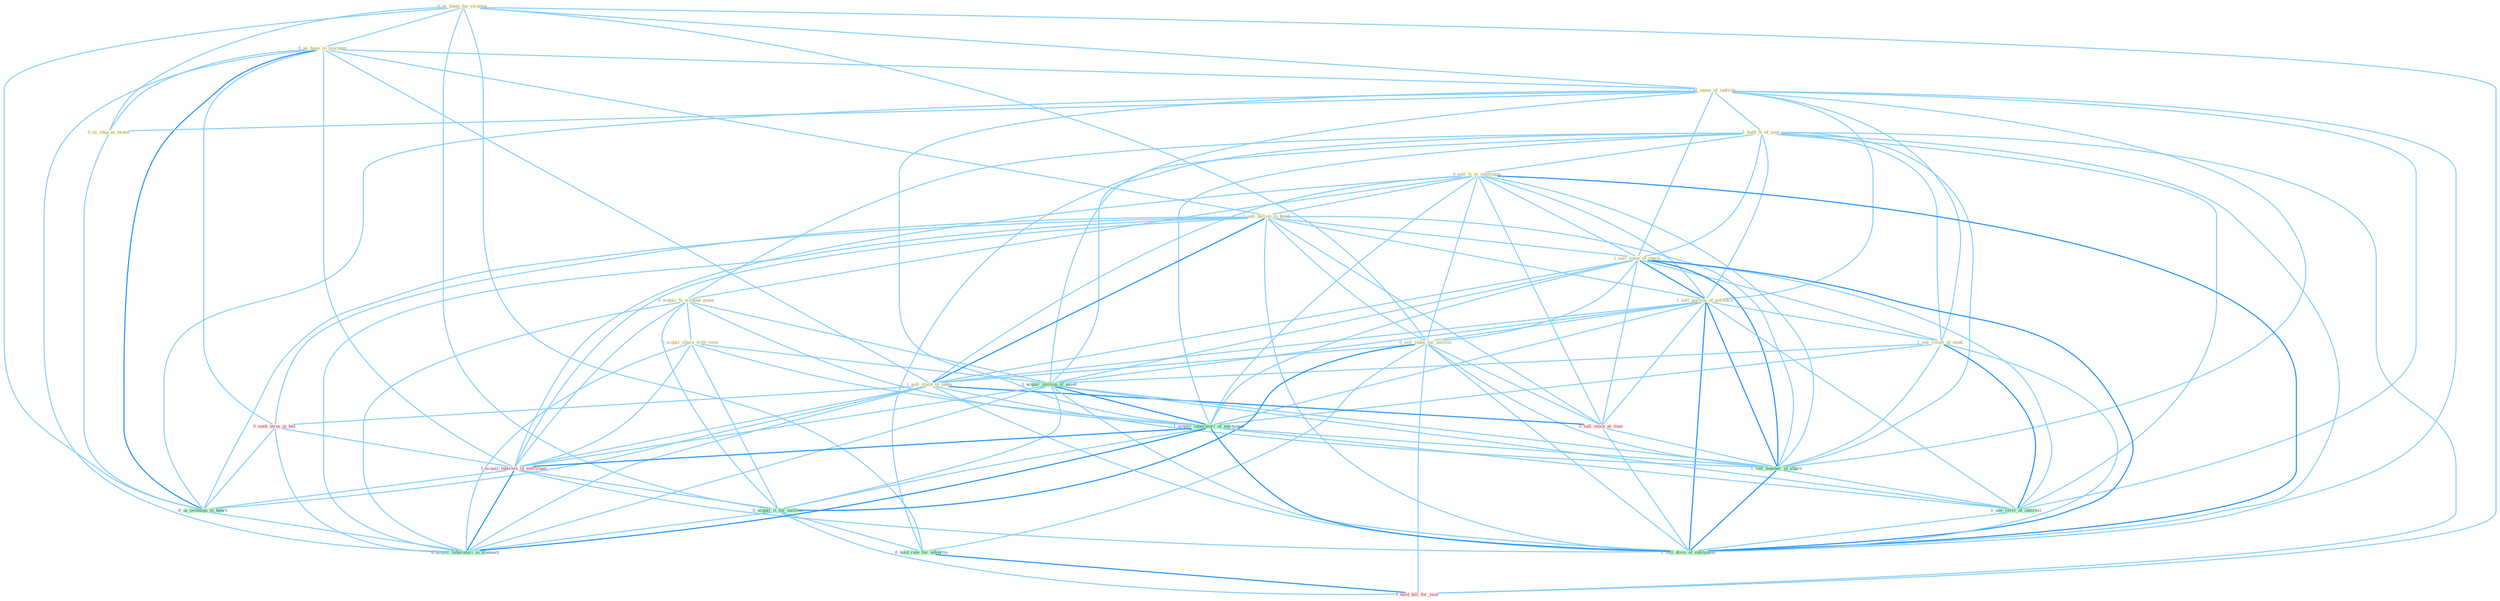 Graph G{ 
    node
    [shape=polygon,style=filled,width=.5,height=.06,color="#BDFCC9",fixedsize=true,fontsize=4,
    fontcolor="#2f4f4f"];
    {node
    [color="#ffffe0", fontcolor="#8b7d6b"] "0_us_them_for_strategi " "0_us_base_in_yearnum " "1_us_name_of_individu " "1_hold_%_of_seat " "0_sell_%_to_entitynam " "0_us_chip_as_brain " "1_sell_billion_in_bond " "1_sell_some_of_check " "1_sell_portion_of_portfolio " "1_see_result_of_studi " "0_sell_stake_for_million " "0_acquir_%_without_make " "0_acquir_share_with_view " "1_sell_stock_in_index "}
{node [color="#fff0f5", fontcolor="#b22222"] "0_seek_term_in_bid " "1_acquir_interest_in_entitynam " "0_sell_stock_at_time " "1_hold_bill_for_year "}
edge [color="#B0E2FF"];

	"0_us_them_for_strategi " -- "0_us_base_in_yearnum " [w="1", color="#87cefa" ];
	"0_us_them_for_strategi " -- "1_us_name_of_individu " [w="1", color="#87cefa" ];
	"0_us_them_for_strategi " -- "0_us_chip_as_brain " [w="1", color="#87cefa" ];
	"0_us_them_for_strategi " -- "0_sell_stake_for_million " [w="1", color="#87cefa" ];
	"0_us_them_for_strategi " -- "0_us_techniqu_in_heart " [w="1", color="#87cefa" ];
	"0_us_them_for_strategi " -- "0_acquir_it_for_million " [w="1", color="#87cefa" ];
	"0_us_them_for_strategi " -- "0_hold_rate_for_advertis " [w="1", color="#87cefa" ];
	"0_us_them_for_strategi " -- "1_hold_bill_for_year " [w="1", color="#87cefa" ];
	"0_us_base_in_yearnum " -- "1_us_name_of_individu " [w="1", color="#87cefa" ];
	"0_us_base_in_yearnum " -- "0_us_chip_as_brain " [w="1", color="#87cefa" ];
	"0_us_base_in_yearnum " -- "1_sell_billion_in_bond " [w="1", color="#87cefa" ];
	"0_us_base_in_yearnum " -- "1_sell_stock_in_index " [w="1", color="#87cefa" ];
	"0_us_base_in_yearnum " -- "0_seek_term_in_bid " [w="1", color="#87cefa" ];
	"0_us_base_in_yearnum " -- "1_acquir_interest_in_entitynam " [w="1", color="#87cefa" ];
	"0_us_base_in_yearnum " -- "0_us_techniqu_in_heart " [w="2", color="#1e90ff" , len=0.8];
	"0_us_base_in_yearnum " -- "0_acquir_laboratori_in_transact " [w="1", color="#87cefa" ];
	"1_us_name_of_individu " -- "1_hold_%_of_seat " [w="1", color="#87cefa" ];
	"1_us_name_of_individu " -- "0_us_chip_as_brain " [w="1", color="#87cefa" ];
	"1_us_name_of_individu " -- "1_sell_some_of_check " [w="1", color="#87cefa" ];
	"1_us_name_of_individu " -- "1_sell_portion_of_portfolio " [w="1", color="#87cefa" ];
	"1_us_name_of_individu " -- "1_see_result_of_studi " [w="1", color="#87cefa" ];
	"1_us_name_of_individu " -- "1_acquir_million_of_asset " [w="1", color="#87cefa" ];
	"1_us_name_of_individu " -- "1_acquir_laboratori_of_entitynam " [w="1", color="#87cefa" ];
	"1_us_name_of_individu " -- "0_us_techniqu_in_heart " [w="1", color="#87cefa" ];
	"1_us_name_of_individu " -- "1_sell_number_of_share " [w="1", color="#87cefa" ];
	"1_us_name_of_individu " -- "1_see_reviv_of_interest " [w="1", color="#87cefa" ];
	"1_us_name_of_individu " -- "1_sell_divis_of_entitynam " [w="1", color="#87cefa" ];
	"1_hold_%_of_seat " -- "0_sell_%_to_entitynam " [w="1", color="#87cefa" ];
	"1_hold_%_of_seat " -- "1_sell_some_of_check " [w="1", color="#87cefa" ];
	"1_hold_%_of_seat " -- "1_sell_portion_of_portfolio " [w="1", color="#87cefa" ];
	"1_hold_%_of_seat " -- "1_see_result_of_studi " [w="1", color="#87cefa" ];
	"1_hold_%_of_seat " -- "0_acquir_%_without_make " [w="1", color="#87cefa" ];
	"1_hold_%_of_seat " -- "1_acquir_million_of_asset " [w="1", color="#87cefa" ];
	"1_hold_%_of_seat " -- "1_acquir_laboratori_of_entitynam " [w="1", color="#87cefa" ];
	"1_hold_%_of_seat " -- "0_hold_rate_for_advertis " [w="1", color="#87cefa" ];
	"1_hold_%_of_seat " -- "1_sell_number_of_share " [w="1", color="#87cefa" ];
	"1_hold_%_of_seat " -- "1_see_reviv_of_interest " [w="1", color="#87cefa" ];
	"1_hold_%_of_seat " -- "1_hold_bill_for_year " [w="1", color="#87cefa" ];
	"1_hold_%_of_seat " -- "1_sell_divis_of_entitynam " [w="1", color="#87cefa" ];
	"0_sell_%_to_entitynam " -- "1_sell_billion_in_bond " [w="1", color="#87cefa" ];
	"0_sell_%_to_entitynam " -- "1_sell_some_of_check " [w="1", color="#87cefa" ];
	"0_sell_%_to_entitynam " -- "1_sell_portion_of_portfolio " [w="1", color="#87cefa" ];
	"0_sell_%_to_entitynam " -- "0_sell_stake_for_million " [w="1", color="#87cefa" ];
	"0_sell_%_to_entitynam " -- "0_acquir_%_without_make " [w="1", color="#87cefa" ];
	"0_sell_%_to_entitynam " -- "1_sell_stock_in_index " [w="1", color="#87cefa" ];
	"0_sell_%_to_entitynam " -- "1_acquir_laboratori_of_entitynam " [w="1", color="#87cefa" ];
	"0_sell_%_to_entitynam " -- "1_acquir_interest_in_entitynam " [w="1", color="#87cefa" ];
	"0_sell_%_to_entitynam " -- "0_sell_stock_at_time " [w="1", color="#87cefa" ];
	"0_sell_%_to_entitynam " -- "1_sell_number_of_share " [w="1", color="#87cefa" ];
	"0_sell_%_to_entitynam " -- "1_sell_divis_of_entitynam " [w="2", color="#1e90ff" , len=0.8];
	"0_us_chip_as_brain " -- "0_us_techniqu_in_heart " [w="1", color="#87cefa" ];
	"1_sell_billion_in_bond " -- "1_sell_some_of_check " [w="1", color="#87cefa" ];
	"1_sell_billion_in_bond " -- "1_sell_portion_of_portfolio " [w="1", color="#87cefa" ];
	"1_sell_billion_in_bond " -- "0_sell_stake_for_million " [w="1", color="#87cefa" ];
	"1_sell_billion_in_bond " -- "1_sell_stock_in_index " [w="2", color="#1e90ff" , len=0.8];
	"1_sell_billion_in_bond " -- "0_seek_term_in_bid " [w="1", color="#87cefa" ];
	"1_sell_billion_in_bond " -- "1_acquir_interest_in_entitynam " [w="1", color="#87cefa" ];
	"1_sell_billion_in_bond " -- "0_us_techniqu_in_heart " [w="1", color="#87cefa" ];
	"1_sell_billion_in_bond " -- "0_acquir_laboratori_in_transact " [w="1", color="#87cefa" ];
	"1_sell_billion_in_bond " -- "0_sell_stock_at_time " [w="1", color="#87cefa" ];
	"1_sell_billion_in_bond " -- "1_sell_number_of_share " [w="1", color="#87cefa" ];
	"1_sell_billion_in_bond " -- "1_sell_divis_of_entitynam " [w="1", color="#87cefa" ];
	"1_sell_some_of_check " -- "1_sell_portion_of_portfolio " [w="2", color="#1e90ff" , len=0.8];
	"1_sell_some_of_check " -- "1_see_result_of_studi " [w="1", color="#87cefa" ];
	"1_sell_some_of_check " -- "0_sell_stake_for_million " [w="1", color="#87cefa" ];
	"1_sell_some_of_check " -- "1_sell_stock_in_index " [w="1", color="#87cefa" ];
	"1_sell_some_of_check " -- "1_acquir_million_of_asset " [w="1", color="#87cefa" ];
	"1_sell_some_of_check " -- "1_acquir_laboratori_of_entitynam " [w="1", color="#87cefa" ];
	"1_sell_some_of_check " -- "0_sell_stock_at_time " [w="1", color="#87cefa" ];
	"1_sell_some_of_check " -- "1_sell_number_of_share " [w="2", color="#1e90ff" , len=0.8];
	"1_sell_some_of_check " -- "1_see_reviv_of_interest " [w="1", color="#87cefa" ];
	"1_sell_some_of_check " -- "1_sell_divis_of_entitynam " [w="2", color="#1e90ff" , len=0.8];
	"1_sell_portion_of_portfolio " -- "1_see_result_of_studi " [w="1", color="#87cefa" ];
	"1_sell_portion_of_portfolio " -- "0_sell_stake_for_million " [w="1", color="#87cefa" ];
	"1_sell_portion_of_portfolio " -- "1_sell_stock_in_index " [w="1", color="#87cefa" ];
	"1_sell_portion_of_portfolio " -- "1_acquir_million_of_asset " [w="1", color="#87cefa" ];
	"1_sell_portion_of_portfolio " -- "1_acquir_laboratori_of_entitynam " [w="1", color="#87cefa" ];
	"1_sell_portion_of_portfolio " -- "0_sell_stock_at_time " [w="1", color="#87cefa" ];
	"1_sell_portion_of_portfolio " -- "1_sell_number_of_share " [w="2", color="#1e90ff" , len=0.8];
	"1_sell_portion_of_portfolio " -- "1_see_reviv_of_interest " [w="1", color="#87cefa" ];
	"1_sell_portion_of_portfolio " -- "1_sell_divis_of_entitynam " [w="2", color="#1e90ff" , len=0.8];
	"1_see_result_of_studi " -- "1_acquir_million_of_asset " [w="1", color="#87cefa" ];
	"1_see_result_of_studi " -- "1_acquir_laboratori_of_entitynam " [w="1", color="#87cefa" ];
	"1_see_result_of_studi " -- "1_sell_number_of_share " [w="1", color="#87cefa" ];
	"1_see_result_of_studi " -- "1_see_reviv_of_interest " [w="2", color="#1e90ff" , len=0.8];
	"1_see_result_of_studi " -- "1_sell_divis_of_entitynam " [w="1", color="#87cefa" ];
	"0_sell_stake_for_million " -- "1_sell_stock_in_index " [w="1", color="#87cefa" ];
	"0_sell_stake_for_million " -- "0_acquir_it_for_million " [w="2", color="#1e90ff" , len=0.8];
	"0_sell_stake_for_million " -- "0_hold_rate_for_advertis " [w="1", color="#87cefa" ];
	"0_sell_stake_for_million " -- "0_sell_stock_at_time " [w="1", color="#87cefa" ];
	"0_sell_stake_for_million " -- "1_sell_number_of_share " [w="1", color="#87cefa" ];
	"0_sell_stake_for_million " -- "1_hold_bill_for_year " [w="1", color="#87cefa" ];
	"0_sell_stake_for_million " -- "1_sell_divis_of_entitynam " [w="1", color="#87cefa" ];
	"0_acquir_%_without_make " -- "0_acquir_share_with_view " [w="1", color="#87cefa" ];
	"0_acquir_%_without_make " -- "1_acquir_million_of_asset " [w="1", color="#87cefa" ];
	"0_acquir_%_without_make " -- "1_acquir_laboratori_of_entitynam " [w="1", color="#87cefa" ];
	"0_acquir_%_without_make " -- "1_acquir_interest_in_entitynam " [w="1", color="#87cefa" ];
	"0_acquir_%_without_make " -- "0_acquir_it_for_million " [w="1", color="#87cefa" ];
	"0_acquir_%_without_make " -- "0_acquir_laboratori_in_transact " [w="1", color="#87cefa" ];
	"0_acquir_share_with_view " -- "1_acquir_million_of_asset " [w="1", color="#87cefa" ];
	"0_acquir_share_with_view " -- "1_acquir_laboratori_of_entitynam " [w="1", color="#87cefa" ];
	"0_acquir_share_with_view " -- "1_acquir_interest_in_entitynam " [w="1", color="#87cefa" ];
	"0_acquir_share_with_view " -- "0_acquir_it_for_million " [w="1", color="#87cefa" ];
	"0_acquir_share_with_view " -- "0_acquir_laboratori_in_transact " [w="1", color="#87cefa" ];
	"1_sell_stock_in_index " -- "0_seek_term_in_bid " [w="1", color="#87cefa" ];
	"1_sell_stock_in_index " -- "1_acquir_interest_in_entitynam " [w="1", color="#87cefa" ];
	"1_sell_stock_in_index " -- "0_us_techniqu_in_heart " [w="1", color="#87cefa" ];
	"1_sell_stock_in_index " -- "0_acquir_laboratori_in_transact " [w="1", color="#87cefa" ];
	"1_sell_stock_in_index " -- "0_sell_stock_at_time " [w="2", color="#1e90ff" , len=0.8];
	"1_sell_stock_in_index " -- "1_sell_number_of_share " [w="1", color="#87cefa" ];
	"1_sell_stock_in_index " -- "1_sell_divis_of_entitynam " [w="1", color="#87cefa" ];
	"1_acquir_million_of_asset " -- "1_acquir_laboratori_of_entitynam " [w="2", color="#1e90ff" , len=0.8];
	"1_acquir_million_of_asset " -- "1_acquir_interest_in_entitynam " [w="1", color="#87cefa" ];
	"1_acquir_million_of_asset " -- "0_acquir_it_for_million " [w="1", color="#87cefa" ];
	"1_acquir_million_of_asset " -- "0_acquir_laboratori_in_transact " [w="1", color="#87cefa" ];
	"1_acquir_million_of_asset " -- "1_sell_number_of_share " [w="1", color="#87cefa" ];
	"1_acquir_million_of_asset " -- "1_see_reviv_of_interest " [w="1", color="#87cefa" ];
	"1_acquir_million_of_asset " -- "1_sell_divis_of_entitynam " [w="1", color="#87cefa" ];
	"1_acquir_laboratori_of_entitynam " -- "1_acquir_interest_in_entitynam " [w="2", color="#1e90ff" , len=0.8];
	"1_acquir_laboratori_of_entitynam " -- "0_acquir_it_for_million " [w="1", color="#87cefa" ];
	"1_acquir_laboratori_of_entitynam " -- "0_acquir_laboratori_in_transact " [w="2", color="#1e90ff" , len=0.8];
	"1_acquir_laboratori_of_entitynam " -- "1_sell_number_of_share " [w="1", color="#87cefa" ];
	"1_acquir_laboratori_of_entitynam " -- "1_see_reviv_of_interest " [w="1", color="#87cefa" ];
	"1_acquir_laboratori_of_entitynam " -- "1_sell_divis_of_entitynam " [w="2", color="#1e90ff" , len=0.8];
	"0_seek_term_in_bid " -- "1_acquir_interest_in_entitynam " [w="1", color="#87cefa" ];
	"0_seek_term_in_bid " -- "0_us_techniqu_in_heart " [w="1", color="#87cefa" ];
	"0_seek_term_in_bid " -- "0_acquir_laboratori_in_transact " [w="1", color="#87cefa" ];
	"1_acquir_interest_in_entitynam " -- "0_us_techniqu_in_heart " [w="1", color="#87cefa" ];
	"1_acquir_interest_in_entitynam " -- "0_acquir_it_for_million " [w="1", color="#87cefa" ];
	"1_acquir_interest_in_entitynam " -- "0_acquir_laboratori_in_transact " [w="2", color="#1e90ff" , len=0.8];
	"1_acquir_interest_in_entitynam " -- "1_sell_divis_of_entitynam " [w="1", color="#87cefa" ];
	"0_us_techniqu_in_heart " -- "0_acquir_laboratori_in_transact " [w="1", color="#87cefa" ];
	"0_acquir_it_for_million " -- "0_hold_rate_for_advertis " [w="1", color="#87cefa" ];
	"0_acquir_it_for_million " -- "0_acquir_laboratori_in_transact " [w="1", color="#87cefa" ];
	"0_acquir_it_for_million " -- "1_hold_bill_for_year " [w="1", color="#87cefa" ];
	"0_hold_rate_for_advertis " -- "1_hold_bill_for_year " [w="2", color="#1e90ff" , len=0.8];
	"0_sell_stock_at_time " -- "1_sell_number_of_share " [w="1", color="#87cefa" ];
	"0_sell_stock_at_time " -- "1_sell_divis_of_entitynam " [w="1", color="#87cefa" ];
	"1_sell_number_of_share " -- "1_see_reviv_of_interest " [w="1", color="#87cefa" ];
	"1_sell_number_of_share " -- "1_sell_divis_of_entitynam " [w="2", color="#1e90ff" , len=0.8];
	"1_see_reviv_of_interest " -- "1_sell_divis_of_entitynam " [w="1", color="#87cefa" ];
}